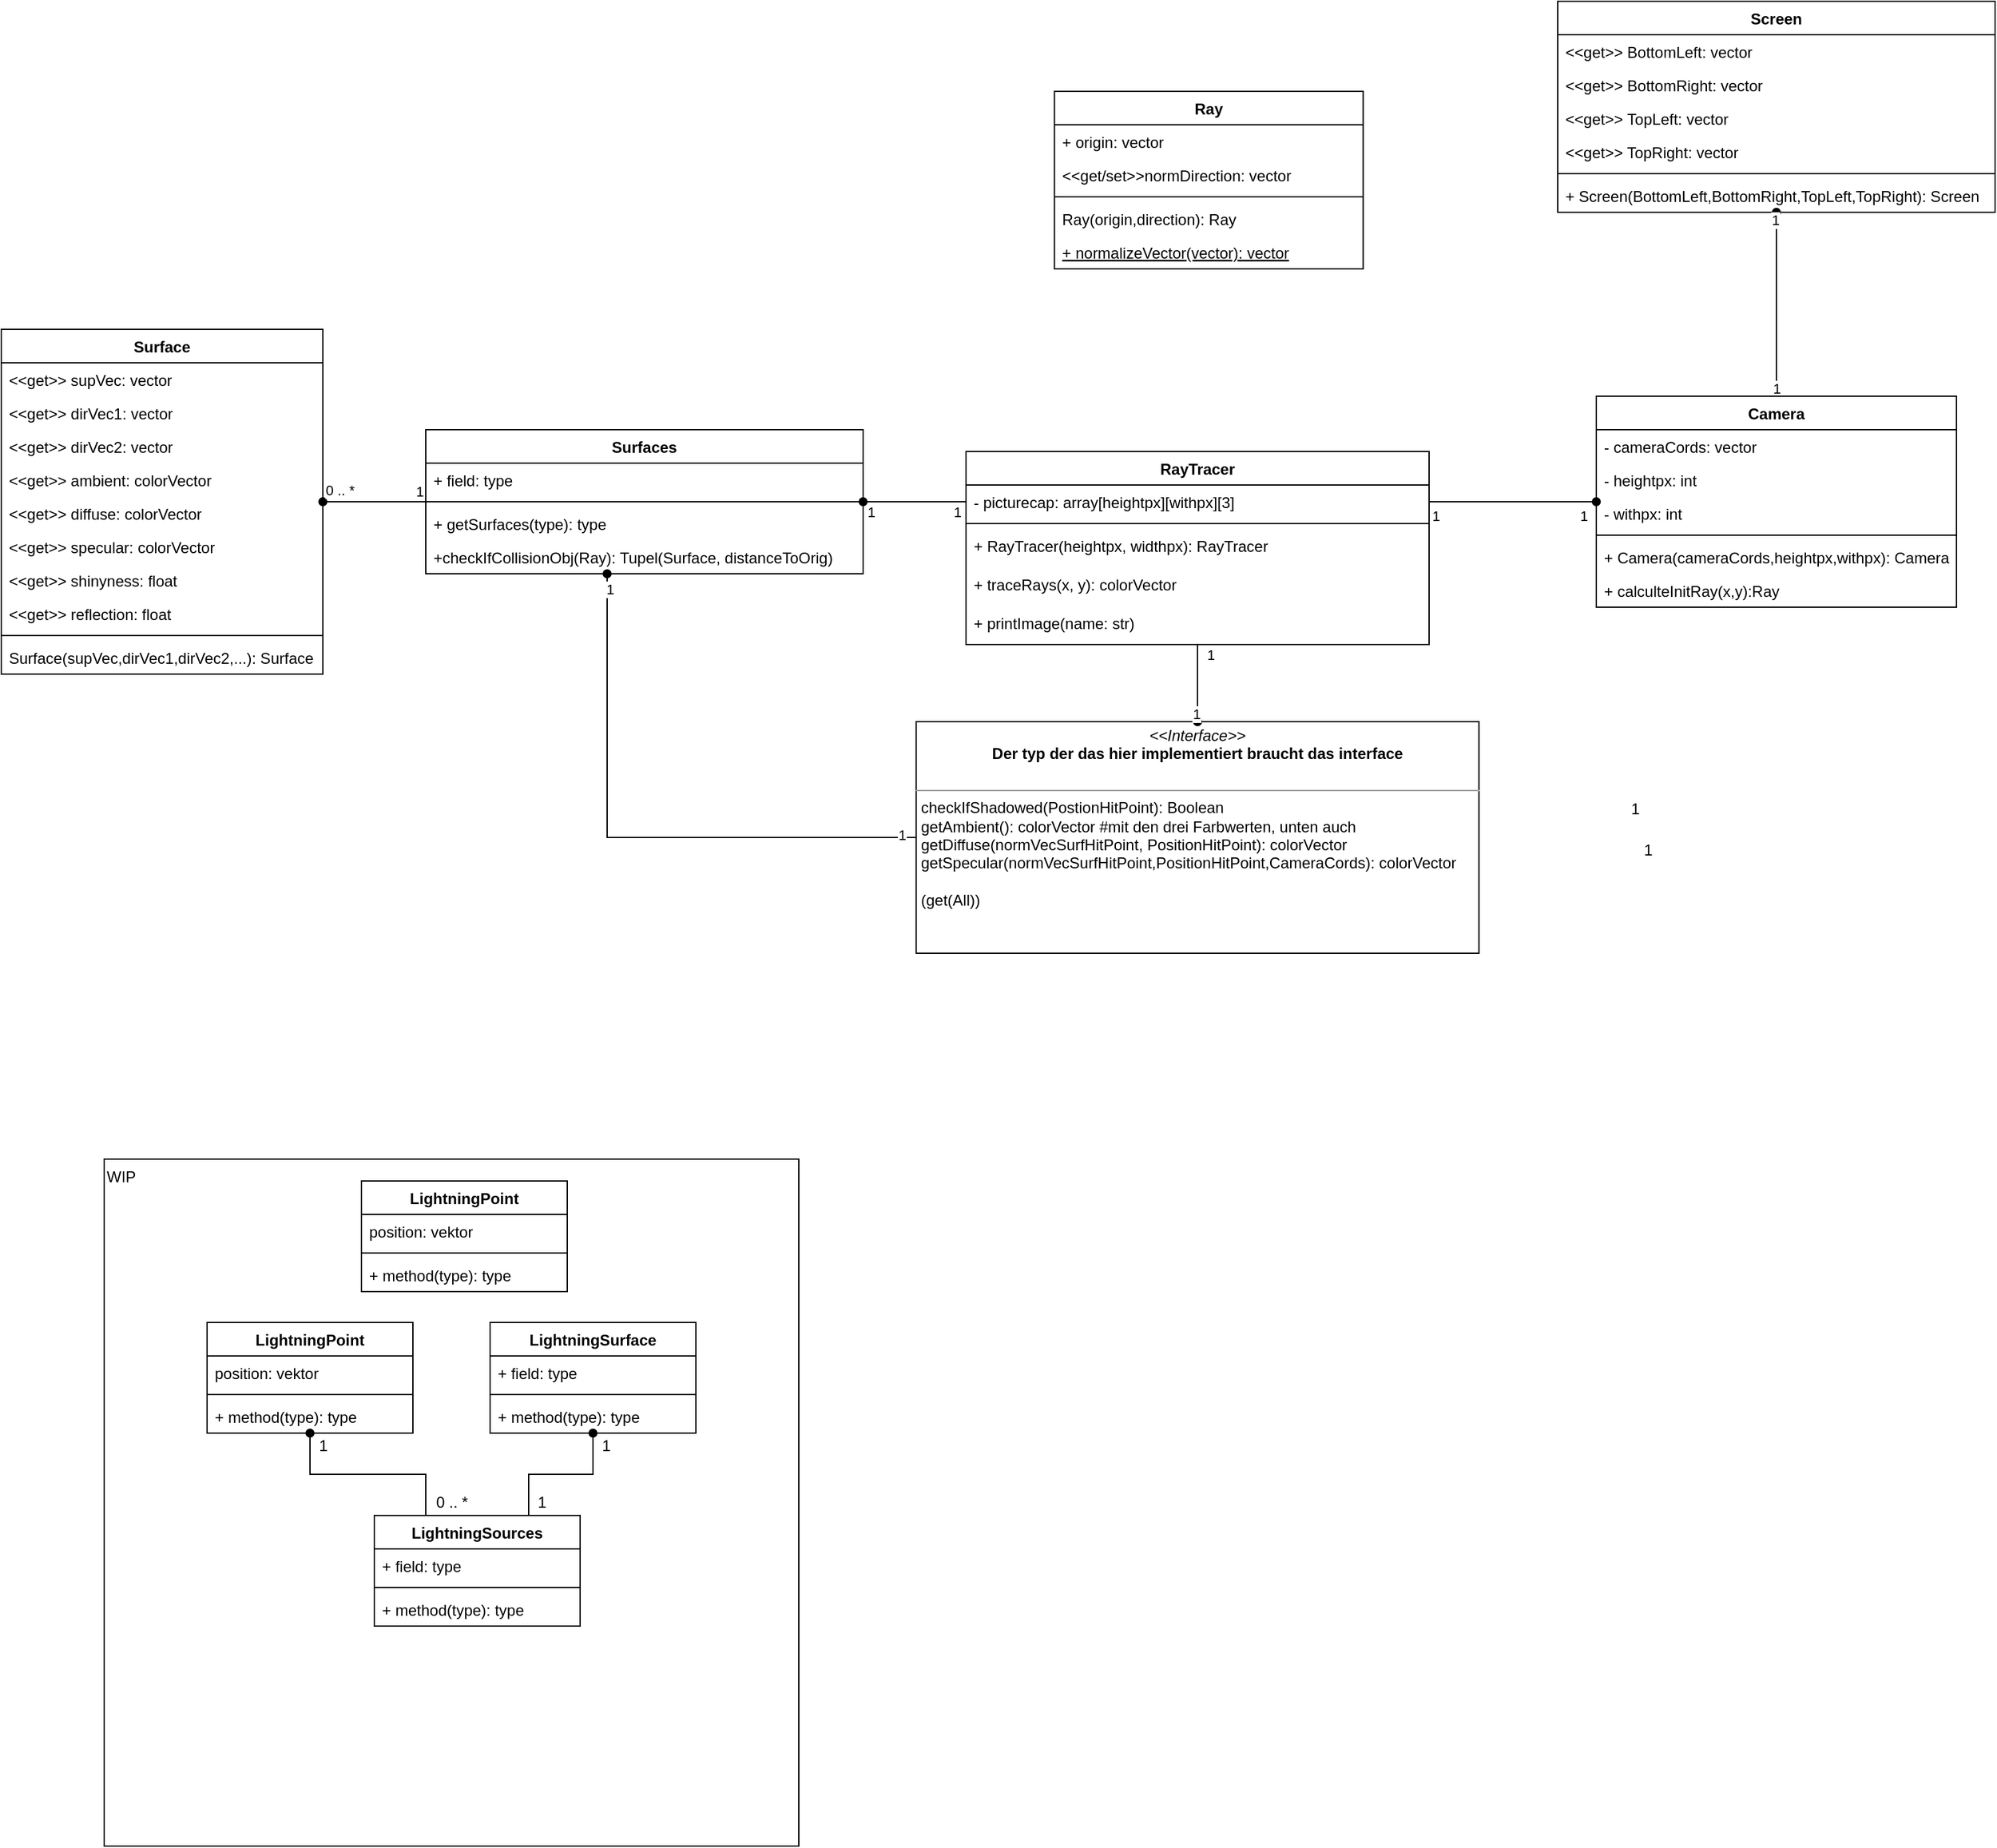 <mxfile version="13.9.9" type="device"><diagram id="C5RBs43oDa-KdzZeNtuy" name="Page-1"><mxGraphModel dx="723" dy="1594" grid="1" gridSize="10" guides="1" tooltips="1" connect="1" arrows="1" fold="1" page="1" pageScale="1" pageWidth="1500" pageHeight="1169" math="0" shadow="0"><root><mxCell id="WIyWlLk6GJQsqaUBKTNV-0"/><mxCell id="WIyWlLk6GJQsqaUBKTNV-1" parent="WIyWlLk6GJQsqaUBKTNV-0"/><mxCell id="xA0XNcAtHobreGwFJSrl-69" value="WIP" style="rounded=0;whiteSpace=wrap;html=1;align=left;verticalAlign=top;" parent="WIyWlLk6GJQsqaUBKTNV-1" vertex="1"><mxGeometry x="220" y="600" width="540" height="534" as="geometry"/></mxCell><mxCell id="xA0XNcAtHobreGwFJSrl-75" style="edgeStyle=orthogonalEdgeStyle;rounded=0;orthogonalLoop=1;jettySize=auto;html=1;startArrow=oval;startFill=1;endArrow=none;endFill=0;" parent="WIyWlLk6GJQsqaUBKTNV-1" source="xA0XNcAtHobreGwFJSrl-4" target="xA0XNcAtHobreGwFJSrl-71" edge="1"><mxGeometry relative="1" as="geometry"/></mxCell><mxCell id="xA0XNcAtHobreGwFJSrl-76" value="0 .. *" style="edgeLabel;html=1;align=center;verticalAlign=middle;resizable=0;points=[];" parent="xA0XNcAtHobreGwFJSrl-75" vertex="1" connectable="0"><mxGeometry x="-0.753" relative="1" as="geometry"><mxPoint x="3" y="-9" as="offset"/></mxGeometry></mxCell><mxCell id="xA0XNcAtHobreGwFJSrl-77" value="1" style="edgeLabel;html=1;align=center;verticalAlign=middle;resizable=0;points=[];" parent="xA0XNcAtHobreGwFJSrl-75" vertex="1" connectable="0"><mxGeometry x="0.78" y="1" relative="1" as="geometry"><mxPoint x="4" y="-7" as="offset"/></mxGeometry></mxCell><mxCell id="xA0XNcAtHobreGwFJSrl-4" value="Surface" style="swimlane;fontStyle=1;align=center;verticalAlign=top;childLayout=stackLayout;horizontal=1;startSize=26;horizontalStack=0;resizeParent=1;resizeParentMax=0;resizeLast=0;collapsible=1;marginBottom=0;" parent="WIyWlLk6GJQsqaUBKTNV-1" vertex="1"><mxGeometry x="140" y="-45" width="250" height="268" as="geometry"/></mxCell><mxCell id="xA0XNcAtHobreGwFJSrl-5" value="&lt;&lt;get&gt;&gt; supVec: vector&#10;" style="text;strokeColor=none;fillColor=none;align=left;verticalAlign=top;spacingLeft=4;spacingRight=4;overflow=hidden;rotatable=0;points=[[0,0.5],[1,0.5]];portConstraint=eastwest;" parent="xA0XNcAtHobreGwFJSrl-4" vertex="1"><mxGeometry y="26" width="250" height="26" as="geometry"/></mxCell><mxCell id="xA0XNcAtHobreGwFJSrl-80" value="&lt;&lt;get&gt;&gt; dirVec1: vector" style="text;strokeColor=none;fillColor=none;align=left;verticalAlign=top;spacingLeft=4;spacingRight=4;overflow=hidden;rotatable=0;points=[[0,0.5],[1,0.5]];portConstraint=eastwest;" parent="xA0XNcAtHobreGwFJSrl-4" vertex="1"><mxGeometry y="52" width="250" height="26" as="geometry"/></mxCell><mxCell id="xA0XNcAtHobreGwFJSrl-82" value="&lt;&lt;get&gt;&gt; dirVec2: vector" style="text;strokeColor=none;fillColor=none;align=left;verticalAlign=top;spacingLeft=4;spacingRight=4;overflow=hidden;rotatable=0;points=[[0,0.5],[1,0.5]];portConstraint=eastwest;" parent="xA0XNcAtHobreGwFJSrl-4" vertex="1"><mxGeometry y="78" width="250" height="26" as="geometry"/></mxCell><mxCell id="xA0XNcAtHobreGwFJSrl-84" value="&lt;&lt;get&gt;&gt; ambient: colorVector" style="text;strokeColor=none;fillColor=none;align=left;verticalAlign=top;spacingLeft=4;spacingRight=4;overflow=hidden;rotatable=0;points=[[0,0.5],[1,0.5]];portConstraint=eastwest;" parent="xA0XNcAtHobreGwFJSrl-4" vertex="1"><mxGeometry y="104" width="250" height="26" as="geometry"/></mxCell><mxCell id="xA0XNcAtHobreGwFJSrl-85" value="&lt;&lt;get&gt;&gt; diffuse: colorVector&#10;" style="text;strokeColor=none;fillColor=none;align=left;verticalAlign=top;spacingLeft=4;spacingRight=4;overflow=hidden;rotatable=0;points=[[0,0.5],[1,0.5]];portConstraint=eastwest;" parent="xA0XNcAtHobreGwFJSrl-4" vertex="1"><mxGeometry y="130" width="250" height="26" as="geometry"/></mxCell><mxCell id="xA0XNcAtHobreGwFJSrl-86" value="&lt;&lt;get&gt;&gt; specular: colorVector" style="text;strokeColor=none;fillColor=none;align=left;verticalAlign=top;spacingLeft=4;spacingRight=4;overflow=hidden;rotatable=0;points=[[0,0.5],[1,0.5]];portConstraint=eastwest;" parent="xA0XNcAtHobreGwFJSrl-4" vertex="1"><mxGeometry y="156" width="250" height="26" as="geometry"/></mxCell><mxCell id="xA0XNcAtHobreGwFJSrl-87" value="&lt;&lt;get&gt;&gt; shinyness: float" style="text;strokeColor=none;fillColor=none;align=left;verticalAlign=top;spacingLeft=4;spacingRight=4;overflow=hidden;rotatable=0;points=[[0,0.5],[1,0.5]];portConstraint=eastwest;" parent="xA0XNcAtHobreGwFJSrl-4" vertex="1"><mxGeometry y="182" width="250" height="26" as="geometry"/></mxCell><mxCell id="xA0XNcAtHobreGwFJSrl-88" value="&lt;&lt;get&gt;&gt; reflection: float" style="text;strokeColor=none;fillColor=none;align=left;verticalAlign=top;spacingLeft=4;spacingRight=4;overflow=hidden;rotatable=0;points=[[0,0.5],[1,0.5]];portConstraint=eastwest;" parent="xA0XNcAtHobreGwFJSrl-4" vertex="1"><mxGeometry y="208" width="250" height="26" as="geometry"/></mxCell><mxCell id="xA0XNcAtHobreGwFJSrl-6" value="" style="line;strokeWidth=1;fillColor=none;align=left;verticalAlign=middle;spacingTop=-1;spacingLeft=3;spacingRight=3;rotatable=0;labelPosition=right;points=[];portConstraint=eastwest;" parent="xA0XNcAtHobreGwFJSrl-4" vertex="1"><mxGeometry y="234" width="250" height="8" as="geometry"/></mxCell><mxCell id="xA0XNcAtHobreGwFJSrl-7" value="Surface(supVec,dirVec1,dirVec2,...): Surface" style="text;strokeColor=none;fillColor=none;align=left;verticalAlign=top;spacingLeft=4;spacingRight=4;overflow=hidden;rotatable=0;points=[[0,0.5],[1,0.5]];portConstraint=eastwest;" parent="xA0XNcAtHobreGwFJSrl-4" vertex="1"><mxGeometry y="242" width="250" height="26" as="geometry"/></mxCell><mxCell id="xA0XNcAtHobreGwFJSrl-9" value="Ray" style="swimlane;fontStyle=1;align=center;verticalAlign=top;childLayout=stackLayout;horizontal=1;startSize=26;horizontalStack=0;resizeParent=1;resizeParentMax=0;resizeLast=0;collapsible=1;marginBottom=0;" parent="WIyWlLk6GJQsqaUBKTNV-1" vertex="1"><mxGeometry x="958.75" y="-230" width="240" height="138" as="geometry"/></mxCell><mxCell id="xA0XNcAtHobreGwFJSrl-10" value="+ origin: vector&#10;" style="text;strokeColor=none;fillColor=none;align=left;verticalAlign=top;spacingLeft=4;spacingRight=4;overflow=hidden;rotatable=0;points=[[0,0.5],[1,0.5]];portConstraint=eastwest;" parent="xA0XNcAtHobreGwFJSrl-9" vertex="1"><mxGeometry y="26" width="240" height="26" as="geometry"/></mxCell><mxCell id="xA0XNcAtHobreGwFJSrl-52" value="&lt;&lt;get/set&gt;&gt;normDirection: vector" style="text;strokeColor=none;fillColor=none;align=left;verticalAlign=top;spacingLeft=4;spacingRight=4;overflow=hidden;rotatable=0;points=[[0,0.5],[1,0.5]];portConstraint=eastwest;" parent="xA0XNcAtHobreGwFJSrl-9" vertex="1"><mxGeometry y="52" width="240" height="26" as="geometry"/></mxCell><mxCell id="xA0XNcAtHobreGwFJSrl-11" value="" style="line;strokeWidth=1;fillColor=none;align=left;verticalAlign=middle;spacingTop=-1;spacingLeft=3;spacingRight=3;rotatable=0;labelPosition=right;points=[];portConstraint=eastwest;" parent="xA0XNcAtHobreGwFJSrl-9" vertex="1"><mxGeometry y="78" width="240" height="8" as="geometry"/></mxCell><mxCell id="xA0XNcAtHobreGwFJSrl-12" value="Ray(origin,direction): Ray" style="text;strokeColor=none;fillColor=none;align=left;verticalAlign=top;spacingLeft=4;spacingRight=4;overflow=hidden;rotatable=0;points=[[0,0.5],[1,0.5]];portConstraint=eastwest;" parent="xA0XNcAtHobreGwFJSrl-9" vertex="1"><mxGeometry y="86" width="240" height="26" as="geometry"/></mxCell><mxCell id="DLcVSVue9XgoyhIsswaT-1" value="+ normalizeVector(vector): vector" style="text;strokeColor=none;fillColor=none;align=left;verticalAlign=top;spacingLeft=4;spacingRight=4;overflow=hidden;rotatable=0;points=[[0,0.5],[1,0.5]];portConstraint=eastwest;fontStyle=4" parent="xA0XNcAtHobreGwFJSrl-9" vertex="1"><mxGeometry y="112" width="240" height="26" as="geometry"/></mxCell><mxCell id="xA0XNcAtHobreGwFJSrl-18" value="Screen" style="swimlane;fontStyle=1;align=center;verticalAlign=top;childLayout=stackLayout;horizontal=1;startSize=26;horizontalStack=0;resizeParent=1;resizeParentMax=0;resizeLast=0;collapsible=1;marginBottom=0;" parent="WIyWlLk6GJQsqaUBKTNV-1" vertex="1"><mxGeometry x="1350" y="-300" width="340" height="164" as="geometry"/></mxCell><mxCell id="xA0XNcAtHobreGwFJSrl-19" value="&lt;&lt;get&gt;&gt; BottomLeft: vector" style="text;strokeColor=none;fillColor=none;align=left;verticalAlign=top;spacingLeft=4;spacingRight=4;overflow=hidden;rotatable=0;points=[[0,0.5],[1,0.5]];portConstraint=eastwest;" parent="xA0XNcAtHobreGwFJSrl-18" vertex="1"><mxGeometry y="26" width="340" height="26" as="geometry"/></mxCell><mxCell id="xA0XNcAtHobreGwFJSrl-53" value="&lt;&lt;get&gt;&gt; BottomRight: vector&#10;" style="text;strokeColor=none;fillColor=none;align=left;verticalAlign=top;spacingLeft=4;spacingRight=4;overflow=hidden;rotatable=0;points=[[0,0.5],[1,0.5]];portConstraint=eastwest;" parent="xA0XNcAtHobreGwFJSrl-18" vertex="1"><mxGeometry y="52" width="340" height="26" as="geometry"/></mxCell><mxCell id="xA0XNcAtHobreGwFJSrl-54" value="&lt;&lt;get&gt;&gt; TopLeft: vector" style="text;strokeColor=none;fillColor=none;align=left;verticalAlign=top;spacingLeft=4;spacingRight=4;overflow=hidden;rotatable=0;points=[[0,0.5],[1,0.5]];portConstraint=eastwest;" parent="xA0XNcAtHobreGwFJSrl-18" vertex="1"><mxGeometry y="78" width="340" height="26" as="geometry"/></mxCell><mxCell id="xA0XNcAtHobreGwFJSrl-55" value="&lt;&lt;get&gt;&gt; TopRight: vector" style="text;strokeColor=none;fillColor=none;align=left;verticalAlign=top;spacingLeft=4;spacingRight=4;overflow=hidden;rotatable=0;points=[[0,0.5],[1,0.5]];portConstraint=eastwest;" parent="xA0XNcAtHobreGwFJSrl-18" vertex="1"><mxGeometry y="104" width="340" height="26" as="geometry"/></mxCell><mxCell id="xA0XNcAtHobreGwFJSrl-20" value="" style="line;strokeWidth=1;fillColor=none;align=left;verticalAlign=middle;spacingTop=-1;spacingLeft=3;spacingRight=3;rotatable=0;labelPosition=right;points=[];portConstraint=eastwest;" parent="xA0XNcAtHobreGwFJSrl-18" vertex="1"><mxGeometry y="130" width="340" height="8" as="geometry"/></mxCell><mxCell id="xA0XNcAtHobreGwFJSrl-21" value="+ Screen(BottomLeft,BottomRight,TopLeft,TopRight): Screen" style="text;strokeColor=none;fillColor=none;align=left;verticalAlign=top;spacingLeft=4;spacingRight=4;overflow=hidden;rotatable=0;points=[[0,0.5],[1,0.5]];portConstraint=eastwest;" parent="xA0XNcAtHobreGwFJSrl-18" vertex="1"><mxGeometry y="138" width="340" height="26" as="geometry"/></mxCell><mxCell id="xA0XNcAtHobreGwFJSrl-26" value="LightningPoint" style="swimlane;fontStyle=1;align=center;verticalAlign=top;childLayout=stackLayout;horizontal=1;startSize=26;horizontalStack=0;resizeParent=1;resizeParentMax=0;resizeLast=0;collapsible=1;marginBottom=0;" parent="WIyWlLk6GJQsqaUBKTNV-1" vertex="1"><mxGeometry x="300" y="727" width="160" height="86" as="geometry"/></mxCell><mxCell id="xA0XNcAtHobreGwFJSrl-27" value="position: vektor" style="text;strokeColor=none;fillColor=none;align=left;verticalAlign=top;spacingLeft=4;spacingRight=4;overflow=hidden;rotatable=0;points=[[0,0.5],[1,0.5]];portConstraint=eastwest;" parent="xA0XNcAtHobreGwFJSrl-26" vertex="1"><mxGeometry y="26" width="160" height="26" as="geometry"/></mxCell><mxCell id="xA0XNcAtHobreGwFJSrl-28" value="" style="line;strokeWidth=1;fillColor=none;align=left;verticalAlign=middle;spacingTop=-1;spacingLeft=3;spacingRight=3;rotatable=0;labelPosition=right;points=[];portConstraint=eastwest;" parent="xA0XNcAtHobreGwFJSrl-26" vertex="1"><mxGeometry y="52" width="160" height="8" as="geometry"/></mxCell><mxCell id="xA0XNcAtHobreGwFJSrl-29" value="+ method(type): type" style="text;strokeColor=none;fillColor=none;align=left;verticalAlign=top;spacingLeft=4;spacingRight=4;overflow=hidden;rotatable=0;points=[[0,0.5],[1,0.5]];portConstraint=eastwest;" parent="xA0XNcAtHobreGwFJSrl-26" vertex="1"><mxGeometry y="60" width="160" height="26" as="geometry"/></mxCell><mxCell id="xA0XNcAtHobreGwFJSrl-30" value="LightningSurface" style="swimlane;fontStyle=1;align=center;verticalAlign=top;childLayout=stackLayout;horizontal=1;startSize=26;horizontalStack=0;resizeParent=1;resizeParentMax=0;resizeLast=0;collapsible=1;marginBottom=0;" parent="WIyWlLk6GJQsqaUBKTNV-1" vertex="1"><mxGeometry x="520" y="727" width="160" height="86" as="geometry"/></mxCell><mxCell id="xA0XNcAtHobreGwFJSrl-31" value="+ field: type" style="text;strokeColor=none;fillColor=none;align=left;verticalAlign=top;spacingLeft=4;spacingRight=4;overflow=hidden;rotatable=0;points=[[0,0.5],[1,0.5]];portConstraint=eastwest;" parent="xA0XNcAtHobreGwFJSrl-30" vertex="1"><mxGeometry y="26" width="160" height="26" as="geometry"/></mxCell><mxCell id="xA0XNcAtHobreGwFJSrl-32" value="" style="line;strokeWidth=1;fillColor=none;align=left;verticalAlign=middle;spacingTop=-1;spacingLeft=3;spacingRight=3;rotatable=0;labelPosition=right;points=[];portConstraint=eastwest;" parent="xA0XNcAtHobreGwFJSrl-30" vertex="1"><mxGeometry y="52" width="160" height="8" as="geometry"/></mxCell><mxCell id="xA0XNcAtHobreGwFJSrl-33" value="+ method(type): type" style="text;strokeColor=none;fillColor=none;align=left;verticalAlign=top;spacingLeft=4;spacingRight=4;overflow=hidden;rotatable=0;points=[[0,0.5],[1,0.5]];portConstraint=eastwest;" parent="xA0XNcAtHobreGwFJSrl-30" vertex="1"><mxGeometry y="60" width="160" height="26" as="geometry"/></mxCell><mxCell id="xA0XNcAtHobreGwFJSrl-39" style="edgeStyle=orthogonalEdgeStyle;rounded=0;orthogonalLoop=1;jettySize=auto;html=1;exitX=0.25;exitY=0;exitDx=0;exitDy=0;startArrow=none;startFill=0;endArrow=oval;endFill=1;" parent="WIyWlLk6GJQsqaUBKTNV-1" source="xA0XNcAtHobreGwFJSrl-34" target="xA0XNcAtHobreGwFJSrl-26" edge="1"><mxGeometry relative="1" as="geometry"/></mxCell><mxCell id="xA0XNcAtHobreGwFJSrl-42" style="edgeStyle=orthogonalEdgeStyle;rounded=0;orthogonalLoop=1;jettySize=auto;html=1;exitX=0.75;exitY=0;exitDx=0;exitDy=0;startArrow=none;startFill=0;endArrow=oval;endFill=1;" parent="WIyWlLk6GJQsqaUBKTNV-1" source="xA0XNcAtHobreGwFJSrl-34" target="xA0XNcAtHobreGwFJSrl-30" edge="1"><mxGeometry relative="1" as="geometry"/></mxCell><mxCell id="xA0XNcAtHobreGwFJSrl-34" value="LightningSources" style="swimlane;fontStyle=1;align=center;verticalAlign=top;childLayout=stackLayout;horizontal=1;startSize=26;horizontalStack=0;resizeParent=1;resizeParentMax=0;resizeLast=0;collapsible=1;marginBottom=0;" parent="WIyWlLk6GJQsqaUBKTNV-1" vertex="1"><mxGeometry x="430" y="877" width="160" height="86" as="geometry"/></mxCell><mxCell id="xA0XNcAtHobreGwFJSrl-35" value="+ field: type" style="text;strokeColor=none;fillColor=none;align=left;verticalAlign=top;spacingLeft=4;spacingRight=4;overflow=hidden;rotatable=0;points=[[0,0.5],[1,0.5]];portConstraint=eastwest;" parent="xA0XNcAtHobreGwFJSrl-34" vertex="1"><mxGeometry y="26" width="160" height="26" as="geometry"/></mxCell><mxCell id="xA0XNcAtHobreGwFJSrl-36" value="" style="line;strokeWidth=1;fillColor=none;align=left;verticalAlign=middle;spacingTop=-1;spacingLeft=3;spacingRight=3;rotatable=0;labelPosition=right;points=[];portConstraint=eastwest;" parent="xA0XNcAtHobreGwFJSrl-34" vertex="1"><mxGeometry y="52" width="160" height="8" as="geometry"/></mxCell><mxCell id="xA0XNcAtHobreGwFJSrl-37" value="+ method(type): type" style="text;strokeColor=none;fillColor=none;align=left;verticalAlign=top;spacingLeft=4;spacingRight=4;overflow=hidden;rotatable=0;points=[[0,0.5],[1,0.5]];portConstraint=eastwest;" parent="xA0XNcAtHobreGwFJSrl-34" vertex="1"><mxGeometry y="60" width="160" height="26" as="geometry"/></mxCell><mxCell id="xA0XNcAtHobreGwFJSrl-40" value="1" style="text;html=1;align=center;verticalAlign=middle;resizable=0;points=[];autosize=1;" parent="WIyWlLk6GJQsqaUBKTNV-1" vertex="1"><mxGeometry x="380" y="813" width="20" height="20" as="geometry"/></mxCell><mxCell id="xA0XNcAtHobreGwFJSrl-41" value="0 .. *" style="text;html=1;align=center;verticalAlign=middle;resizable=0;points=[];autosize=1;" parent="WIyWlLk6GJQsqaUBKTNV-1" vertex="1"><mxGeometry x="470" y="857" width="40" height="20" as="geometry"/></mxCell><mxCell id="xA0XNcAtHobreGwFJSrl-48" value="RayTracer" style="swimlane;fontStyle=1;align=center;verticalAlign=top;childLayout=stackLayout;horizontal=1;startSize=26;horizontalStack=0;resizeParent=1;resizeParentMax=0;resizeLast=0;collapsible=1;marginBottom=0;" parent="WIyWlLk6GJQsqaUBKTNV-1" vertex="1"><mxGeometry x="890" y="50" width="360" height="150" as="geometry"/></mxCell><mxCell id="xA0XNcAtHobreGwFJSrl-57" value="- picturecap: array[heightpx][withpx][3]" style="text;strokeColor=none;fillColor=none;align=left;verticalAlign=top;spacingLeft=4;spacingRight=4;overflow=hidden;rotatable=0;points=[[0,0.5],[1,0.5]];portConstraint=eastwest;" parent="xA0XNcAtHobreGwFJSrl-48" vertex="1"><mxGeometry y="26" width="360" height="26" as="geometry"/></mxCell><mxCell id="xA0XNcAtHobreGwFJSrl-50" value="" style="line;strokeWidth=1;fillColor=none;align=left;verticalAlign=middle;spacingTop=-1;spacingLeft=3;spacingRight=3;rotatable=0;labelPosition=right;points=[];portConstraint=eastwest;" parent="xA0XNcAtHobreGwFJSrl-48" vertex="1"><mxGeometry y="52" width="360" height="8" as="geometry"/></mxCell><mxCell id="xA0XNcAtHobreGwFJSrl-51" value="+ RayTracer(heightpx, widthpx): RayTracer" style="text;strokeColor=none;fillColor=none;align=left;verticalAlign=top;spacingLeft=4;spacingRight=4;overflow=hidden;rotatable=0;points=[[0,0.5],[1,0.5]];portConstraint=eastwest;" parent="xA0XNcAtHobreGwFJSrl-48" vertex="1"><mxGeometry y="60" width="360" height="30" as="geometry"/></mxCell><mxCell id="DLcVSVue9XgoyhIsswaT-2" value="+ traceRays(x, y): colorVector" style="text;strokeColor=none;fillColor=none;align=left;verticalAlign=top;spacingLeft=4;spacingRight=4;overflow=hidden;rotatable=0;points=[[0,0.5],[1,0.5]];portConstraint=eastwest;" parent="xA0XNcAtHobreGwFJSrl-48" vertex="1"><mxGeometry y="90" width="360" height="30" as="geometry"/></mxCell><mxCell id="DLcVSVue9XgoyhIsswaT-4" value="+ printImage(name: str)" style="text;strokeColor=none;fillColor=none;align=left;verticalAlign=top;spacingLeft=4;spacingRight=4;overflow=hidden;rotatable=0;points=[[0,0.5],[1,0.5]];portConstraint=eastwest;" parent="xA0XNcAtHobreGwFJSrl-48" vertex="1"><mxGeometry y="120" width="360" height="30" as="geometry"/></mxCell><mxCell id="DLcVSVue9XgoyhIsswaT-9" style="edgeStyle=orthogonalEdgeStyle;rounded=0;orthogonalLoop=1;jettySize=auto;html=1;exitX=0.5;exitY=0;exitDx=0;exitDy=0;startArrow=none;startFill=0;endArrow=oval;endFill=1;" parent="WIyWlLk6GJQsqaUBKTNV-1" source="xA0XNcAtHobreGwFJSrl-43" target="xA0XNcAtHobreGwFJSrl-18" edge="1"><mxGeometry relative="1" as="geometry"/></mxCell><mxCell id="DLcVSVue9XgoyhIsswaT-14" value="1" style="edgeLabel;html=1;align=center;verticalAlign=middle;resizable=0;points=[];" parent="DLcVSVue9XgoyhIsswaT-9" vertex="1" connectable="0"><mxGeometry x="-0.914" relative="1" as="geometry"><mxPoint as="offset"/></mxGeometry></mxCell><mxCell id="DLcVSVue9XgoyhIsswaT-15" value="1" style="edgeLabel;html=1;align=center;verticalAlign=middle;resizable=0;points=[];" parent="DLcVSVue9XgoyhIsswaT-9" vertex="1" connectable="0"><mxGeometry x="0.924" y="1" relative="1" as="geometry"><mxPoint as="offset"/></mxGeometry></mxCell><mxCell id="xA0XNcAtHobreGwFJSrl-43" value="Camera" style="swimlane;fontStyle=1;align=center;verticalAlign=top;childLayout=stackLayout;horizontal=1;startSize=26;horizontalStack=0;resizeParent=1;resizeParentMax=0;resizeLast=0;collapsible=1;marginBottom=0;" parent="WIyWlLk6GJQsqaUBKTNV-1" vertex="1"><mxGeometry x="1380" y="7" width="280" height="164" as="geometry"/></mxCell><mxCell id="xA0XNcAtHobreGwFJSrl-63" value="- cameraCords: vector" style="text;strokeColor=none;fillColor=none;align=left;verticalAlign=top;spacingLeft=4;spacingRight=4;overflow=hidden;rotatable=0;points=[[0,0.5],[1,0.5]];portConstraint=eastwest;" parent="xA0XNcAtHobreGwFJSrl-43" vertex="1"><mxGeometry y="26" width="280" height="26" as="geometry"/></mxCell><mxCell id="xA0XNcAtHobreGwFJSrl-56" value="- heightpx: int " style="text;strokeColor=none;fillColor=none;align=left;verticalAlign=top;spacingLeft=4;spacingRight=4;overflow=hidden;rotatable=0;points=[[0,0.5],[1,0.5]];portConstraint=eastwest;" parent="xA0XNcAtHobreGwFJSrl-43" vertex="1"><mxGeometry y="52" width="280" height="26" as="geometry"/></mxCell><mxCell id="xA0XNcAtHobreGwFJSrl-44" value="- withpx: int&#10;" style="text;strokeColor=none;fillColor=none;align=left;verticalAlign=top;spacingLeft=4;spacingRight=4;overflow=hidden;rotatable=0;points=[[0,0.5],[1,0.5]];portConstraint=eastwest;" parent="xA0XNcAtHobreGwFJSrl-43" vertex="1"><mxGeometry y="78" width="280" height="26" as="geometry"/></mxCell><mxCell id="xA0XNcAtHobreGwFJSrl-45" value="" style="line;strokeWidth=1;fillColor=none;align=left;verticalAlign=middle;spacingTop=-1;spacingLeft=3;spacingRight=3;rotatable=0;labelPosition=right;points=[];portConstraint=eastwest;" parent="xA0XNcAtHobreGwFJSrl-43" vertex="1"><mxGeometry y="104" width="280" height="8" as="geometry"/></mxCell><mxCell id="xA0XNcAtHobreGwFJSrl-46" value="+ Camera(cameraCords,heightpx,withpx): Camera" style="text;strokeColor=none;fillColor=none;align=left;verticalAlign=top;spacingLeft=4;spacingRight=4;overflow=hidden;rotatable=0;points=[[0,0.5],[1,0.5]];portConstraint=eastwest;" parent="xA0XNcAtHobreGwFJSrl-43" vertex="1"><mxGeometry y="112" width="280" height="26" as="geometry"/></mxCell><mxCell id="xA0XNcAtHobreGwFJSrl-62" value="+ calculteInitRay(x,y):Ray" style="text;strokeColor=none;fillColor=none;align=left;verticalAlign=top;spacingLeft=4;spacingRight=4;overflow=hidden;rotatable=0;points=[[0,0.5],[1,0.5]];portConstraint=eastwest;" parent="xA0XNcAtHobreGwFJSrl-43" vertex="1"><mxGeometry y="138" width="280" height="26" as="geometry"/></mxCell><mxCell id="xA0XNcAtHobreGwFJSrl-58" value="1" style="text;html=1;align=center;verticalAlign=middle;resizable=0;points=[];autosize=1;" parent="WIyWlLk6GJQsqaUBKTNV-1" vertex="1"><mxGeometry x="600" y="813" width="20" height="20" as="geometry"/></mxCell><mxCell id="xA0XNcAtHobreGwFJSrl-59" value="1" style="text;html=1;align=center;verticalAlign=middle;resizable=0;points=[];autosize=1;" parent="WIyWlLk6GJQsqaUBKTNV-1" vertex="1"><mxGeometry x="550" y="857" width="20" height="20" as="geometry"/></mxCell><mxCell id="xA0XNcAtHobreGwFJSrl-60" value="1" style="text;html=1;align=center;verticalAlign=middle;resizable=0;points=[];autosize=1;" parent="WIyWlLk6GJQsqaUBKTNV-1" vertex="1"><mxGeometry x="1410" y="350" width="20" height="20" as="geometry"/></mxCell><mxCell id="xA0XNcAtHobreGwFJSrl-61" value="1" style="text;html=1;align=center;verticalAlign=middle;resizable=0;points=[];autosize=1;" parent="WIyWlLk6GJQsqaUBKTNV-1" vertex="1"><mxGeometry x="1400" y="318" width="20" height="20" as="geometry"/></mxCell><mxCell id="xA0XNcAtHobreGwFJSrl-65" value="LightningPoint" style="swimlane;fontStyle=1;align=center;verticalAlign=top;childLayout=stackLayout;horizontal=1;startSize=26;horizontalStack=0;resizeParent=1;resizeParentMax=0;resizeLast=0;collapsible=1;marginBottom=0;" parent="WIyWlLk6GJQsqaUBKTNV-1" vertex="1"><mxGeometry x="420" y="617" width="160" height="86" as="geometry"/></mxCell><mxCell id="xA0XNcAtHobreGwFJSrl-66" value="position: vektor" style="text;strokeColor=none;fillColor=none;align=left;verticalAlign=top;spacingLeft=4;spacingRight=4;overflow=hidden;rotatable=0;points=[[0,0.5],[1,0.5]];portConstraint=eastwest;" parent="xA0XNcAtHobreGwFJSrl-65" vertex="1"><mxGeometry y="26" width="160" height="26" as="geometry"/></mxCell><mxCell id="xA0XNcAtHobreGwFJSrl-67" value="" style="line;strokeWidth=1;fillColor=none;align=left;verticalAlign=middle;spacingTop=-1;spacingLeft=3;spacingRight=3;rotatable=0;labelPosition=right;points=[];portConstraint=eastwest;" parent="xA0XNcAtHobreGwFJSrl-65" vertex="1"><mxGeometry y="52" width="160" height="8" as="geometry"/></mxCell><mxCell id="xA0XNcAtHobreGwFJSrl-68" value="+ method(type): type" style="text;strokeColor=none;fillColor=none;align=left;verticalAlign=top;spacingLeft=4;spacingRight=4;overflow=hidden;rotatable=0;points=[[0,0.5],[1,0.5]];portConstraint=eastwest;" parent="xA0XNcAtHobreGwFJSrl-65" vertex="1"><mxGeometry y="60" width="160" height="26" as="geometry"/></mxCell><mxCell id="xA0XNcAtHobreGwFJSrl-70" value="&lt;p style=&quot;margin: 0px ; margin-top: 4px ; text-align: center&quot;&gt;&lt;i&gt;&amp;lt;&amp;lt;Interface&amp;gt;&amp;gt;&lt;/i&gt;&lt;br&gt;&lt;b&gt;Der typ der das hier implementiert braucht das interface&lt;/b&gt;&lt;/p&gt;&lt;p style=&quot;margin: 0px ; margin-left: 4px&quot;&gt;&lt;br&gt;&lt;/p&gt;&lt;hr size=&quot;1&quot;&gt;&lt;p style=&quot;margin: 0px ; margin-left: 4px&quot;&gt;checkIfShadowed(PostionHitPoint): Boolean&lt;/p&gt;&lt;p style=&quot;margin: 0px ; margin-left: 4px&quot;&gt;getAmbient(): colorVector #mit den drei Farbwerten, unten auch&lt;/p&gt;&lt;p style=&quot;margin: 0px ; margin-left: 4px&quot;&gt;getDiffuse(normVecSurfHitPoint, PositionHitPoint): colorVector&lt;/p&gt;&lt;p style=&quot;margin: 0px ; margin-left: 4px&quot;&gt;getSpecular(normVecSurfHitPoint,PositionHitPoint,CameraCords): colorVector&lt;/p&gt;&lt;p style=&quot;margin: 0px ; margin-left: 4px&quot;&gt;&lt;br&gt;&lt;/p&gt;&lt;p style=&quot;margin: 0px ; margin-left: 4px&quot;&gt;(get(All))&lt;br&gt;&lt;/p&gt;" style="verticalAlign=top;align=left;overflow=fill;fontSize=12;fontFamily=Helvetica;html=1;" parent="WIyWlLk6GJQsqaUBKTNV-1" vertex="1"><mxGeometry x="851.25" y="260" width="437.5" height="180" as="geometry"/></mxCell><mxCell id="xA0XNcAtHobreGwFJSrl-71" value="Surfaces" style="swimlane;fontStyle=1;align=center;verticalAlign=top;childLayout=stackLayout;horizontal=1;startSize=26;horizontalStack=0;resizeParent=1;resizeParentMax=0;resizeLast=0;collapsible=1;marginBottom=0;" parent="WIyWlLk6GJQsqaUBKTNV-1" vertex="1"><mxGeometry x="470" y="33" width="340" height="112" as="geometry"/></mxCell><mxCell id="xA0XNcAtHobreGwFJSrl-72" value="+ field: type" style="text;strokeColor=none;fillColor=none;align=left;verticalAlign=top;spacingLeft=4;spacingRight=4;overflow=hidden;rotatable=0;points=[[0,0.5],[1,0.5]];portConstraint=eastwest;" parent="xA0XNcAtHobreGwFJSrl-71" vertex="1"><mxGeometry y="26" width="340" height="26" as="geometry"/></mxCell><mxCell id="xA0XNcAtHobreGwFJSrl-73" value="" style="line;strokeWidth=1;fillColor=none;align=left;verticalAlign=middle;spacingTop=-1;spacingLeft=3;spacingRight=3;rotatable=0;labelPosition=right;points=[];portConstraint=eastwest;" parent="xA0XNcAtHobreGwFJSrl-71" vertex="1"><mxGeometry y="52" width="340" height="8" as="geometry"/></mxCell><mxCell id="xA0XNcAtHobreGwFJSrl-74" value="+ getSurfaces(type): type" style="text;strokeColor=none;fillColor=none;align=left;verticalAlign=top;spacingLeft=4;spacingRight=4;overflow=hidden;rotatable=0;points=[[0,0.5],[1,0.5]];portConstraint=eastwest;" parent="xA0XNcAtHobreGwFJSrl-71" vertex="1"><mxGeometry y="60" width="340" height="26" as="geometry"/></mxCell><mxCell id="xA0XNcAtHobreGwFJSrl-83" value="+checkIfCollisionObj(Ray): Tupel(Surface, distanceToOrig)" style="text;strokeColor=none;fillColor=none;align=left;verticalAlign=top;spacingLeft=4;spacingRight=4;overflow=hidden;rotatable=0;points=[[0,0.5],[1,0.5]];portConstraint=eastwest;" parent="xA0XNcAtHobreGwFJSrl-71" vertex="1"><mxGeometry y="86" width="340" height="26" as="geometry"/></mxCell><mxCell id="xA0XNcAtHobreGwFJSrl-79" style="edgeStyle=orthogonalEdgeStyle;rounded=0;orthogonalLoop=1;jettySize=auto;html=1;startArrow=none;startFill=0;endArrow=oval;endFill=1;" parent="WIyWlLk6GJQsqaUBKTNV-1" source="xA0XNcAtHobreGwFJSrl-70" target="xA0XNcAtHobreGwFJSrl-71" edge="1"><mxGeometry relative="1" as="geometry"><mxPoint x="720" y="210" as="targetPoint"/><Array as="points"><mxPoint x="611" y="350"/></Array></mxGeometry></mxCell><mxCell id="DLcVSVue9XgoyhIsswaT-16" value="1" style="edgeLabel;html=1;align=center;verticalAlign=middle;resizable=0;points=[];" parent="xA0XNcAtHobreGwFJSrl-79" vertex="1" connectable="0"><mxGeometry x="0.949" y="-2" relative="1" as="geometry"><mxPoint as="offset"/></mxGeometry></mxCell><mxCell id="DLcVSVue9XgoyhIsswaT-17" value="1" style="edgeLabel;html=1;align=center;verticalAlign=middle;resizable=0;points=[];" parent="xA0XNcAtHobreGwFJSrl-79" vertex="1" connectable="0"><mxGeometry x="-0.946" y="-2" relative="1" as="geometry"><mxPoint as="offset"/></mxGeometry></mxCell><mxCell id="DLcVSVue9XgoyhIsswaT-7" style="edgeStyle=orthogonalEdgeStyle;rounded=0;orthogonalLoop=1;jettySize=auto;html=1;exitX=1;exitY=0.5;exitDx=0;exitDy=0;endArrow=oval;endFill=1;" parent="WIyWlLk6GJQsqaUBKTNV-1" source="xA0XNcAtHobreGwFJSrl-57" target="xA0XNcAtHobreGwFJSrl-43" edge="1"><mxGeometry relative="1" as="geometry"/></mxCell><mxCell id="DLcVSVue9XgoyhIsswaT-12" value="1" style="edgeLabel;html=1;align=center;verticalAlign=middle;resizable=0;points=[];" parent="DLcVSVue9XgoyhIsswaT-7" vertex="1" connectable="0"><mxGeometry x="-0.921" y="-1" relative="1" as="geometry"><mxPoint y="10" as="offset"/></mxGeometry></mxCell><mxCell id="DLcVSVue9XgoyhIsswaT-13" value="1" style="edgeLabel;html=1;align=center;verticalAlign=middle;resizable=0;points=[];" parent="DLcVSVue9XgoyhIsswaT-7" vertex="1" connectable="0"><mxGeometry x="0.837" relative="1" as="geometry"><mxPoint y="11" as="offset"/></mxGeometry></mxCell><mxCell id="DLcVSVue9XgoyhIsswaT-8" style="edgeStyle=orthogonalEdgeStyle;rounded=0;orthogonalLoop=1;jettySize=auto;html=1;exitX=0;exitY=0.5;exitDx=0;exitDy=0;endArrow=oval;endFill=1;" parent="WIyWlLk6GJQsqaUBKTNV-1" source="xA0XNcAtHobreGwFJSrl-57" target="xA0XNcAtHobreGwFJSrl-71" edge="1"><mxGeometry relative="1" as="geometry"/></mxCell><mxCell id="DLcVSVue9XgoyhIsswaT-18" value="1" style="edgeLabel;html=1;align=center;verticalAlign=middle;resizable=0;points=[];" parent="DLcVSVue9XgoyhIsswaT-8" vertex="1" connectable="0"><mxGeometry x="-0.829" y="-2" relative="1" as="geometry"><mxPoint y="10" as="offset"/></mxGeometry></mxCell><mxCell id="DLcVSVue9XgoyhIsswaT-21" value="1" style="edgeLabel;html=1;align=center;verticalAlign=middle;resizable=0;points=[];" parent="DLcVSVue9XgoyhIsswaT-8" vertex="1" connectable="0"><mxGeometry x="0.714" y="2" relative="1" as="geometry"><mxPoint x="-5.43" y="6" as="offset"/></mxGeometry></mxCell><mxCell id="DLcVSVue9XgoyhIsswaT-6" style="edgeStyle=orthogonalEdgeStyle;rounded=0;orthogonalLoop=1;jettySize=auto;html=1;exitX=0.5;exitY=0;exitDx=0;exitDy=0;endArrow=none;endFill=0;startArrow=oval;startFill=1;" parent="WIyWlLk6GJQsqaUBKTNV-1" source="xA0XNcAtHobreGwFJSrl-70" target="xA0XNcAtHobreGwFJSrl-48" edge="1"><mxGeometry relative="1" as="geometry"/></mxCell><mxCell id="DLcVSVue9XgoyhIsswaT-10" value="1" style="edgeLabel;html=1;align=center;verticalAlign=middle;resizable=0;points=[];" parent="DLcVSVue9XgoyhIsswaT-6" vertex="1" connectable="0"><mxGeometry x="0.743" relative="1" as="geometry"><mxPoint x="10" as="offset"/></mxGeometry></mxCell><mxCell id="DLcVSVue9XgoyhIsswaT-11" value="1" style="edgeLabel;html=1;align=center;verticalAlign=middle;resizable=0;points=[];" parent="DLcVSVue9XgoyhIsswaT-6" vertex="1" connectable="0"><mxGeometry x="-0.8" y="1" relative="1" as="geometry"><mxPoint as="offset"/></mxGeometry></mxCell></root></mxGraphModel></diagram></mxfile>